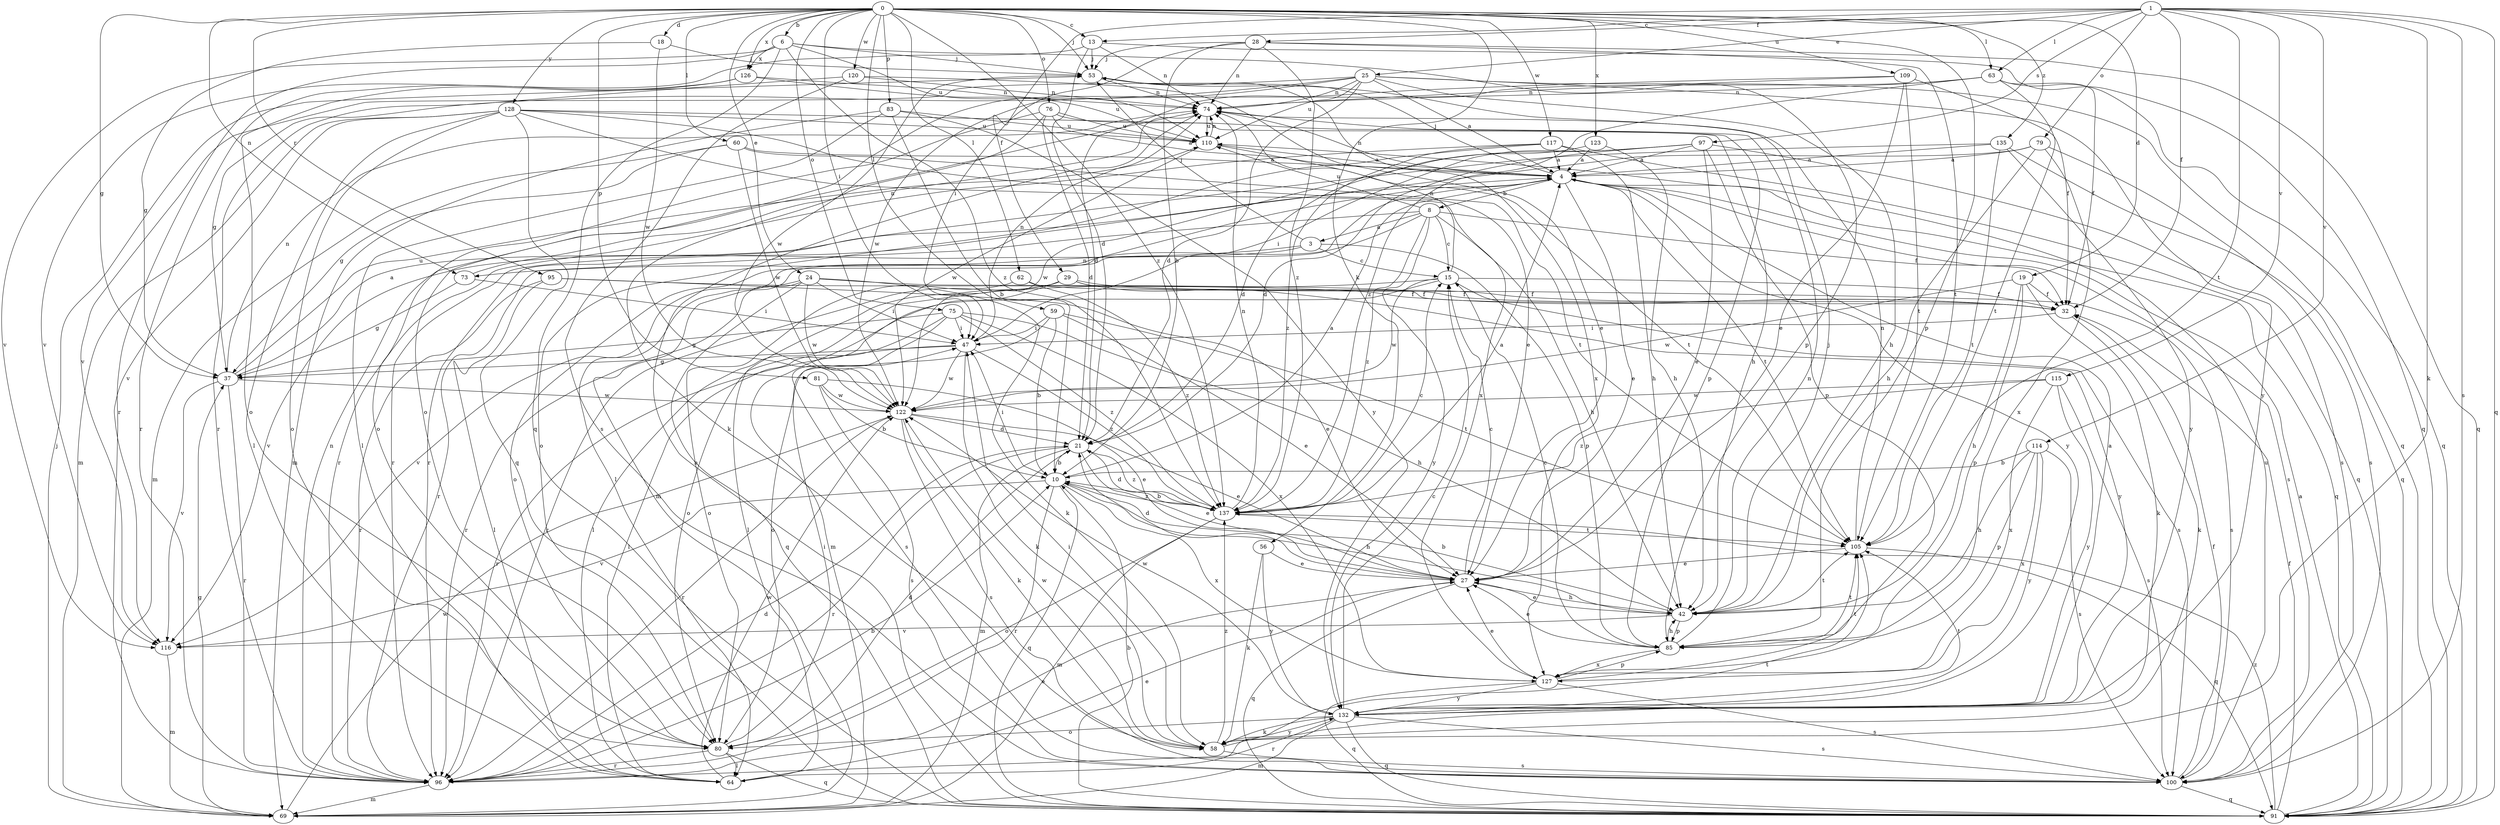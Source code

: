 strict digraph  {
0;
1;
3;
4;
6;
8;
10;
13;
15;
18;
19;
21;
24;
25;
27;
28;
29;
32;
37;
42;
47;
53;
56;
58;
59;
60;
62;
63;
64;
69;
73;
74;
75;
76;
79;
80;
81;
83;
85;
91;
95;
96;
97;
100;
105;
109;
110;
114;
115;
116;
117;
120;
122;
123;
126;
127;
128;
132;
135;
137;
0 -> 6  [label=b];
0 -> 13  [label=c];
0 -> 18  [label=d];
0 -> 19  [label=d];
0 -> 24  [label=e];
0 -> 37  [label=g];
0 -> 47  [label=i];
0 -> 53  [label=j];
0 -> 56  [label=k];
0 -> 59  [label=l];
0 -> 60  [label=l];
0 -> 62  [label=l];
0 -> 63  [label=l];
0 -> 73  [label=n];
0 -> 75  [label=o];
0 -> 76  [label=o];
0 -> 81  [label=p];
0 -> 83  [label=p];
0 -> 85  [label=p];
0 -> 95  [label=r];
0 -> 109  [label=u];
0 -> 117  [label=w];
0 -> 120  [label=w];
0 -> 123  [label=x];
0 -> 126  [label=x];
0 -> 128  [label=y];
0 -> 135  [label=z];
0 -> 137  [label=z];
1 -> 13  [label=c];
1 -> 25  [label=e];
1 -> 28  [label=f];
1 -> 29  [label=f];
1 -> 32  [label=f];
1 -> 58  [label=k];
1 -> 63  [label=l];
1 -> 79  [label=o];
1 -> 91  [label=q];
1 -> 97  [label=s];
1 -> 100  [label=s];
1 -> 105  [label=t];
1 -> 114  [label=v];
1 -> 115  [label=v];
3 -> 15  [label=c];
3 -> 53  [label=j];
3 -> 73  [label=n];
3 -> 85  [label=p];
3 -> 116  [label=v];
4 -> 8  [label=b];
4 -> 27  [label=e];
4 -> 53  [label=j];
4 -> 64  [label=l];
4 -> 69  [label=m];
4 -> 74  [label=n];
4 -> 91  [label=q];
4 -> 100  [label=s];
4 -> 105  [label=t];
4 -> 132  [label=y];
6 -> 53  [label=j];
6 -> 85  [label=p];
6 -> 91  [label=q];
6 -> 96  [label=r];
6 -> 110  [label=u];
6 -> 116  [label=v];
6 -> 126  [label=x];
6 -> 137  [label=z];
8 -> 3  [label=a];
8 -> 15  [label=c];
8 -> 32  [label=f];
8 -> 42  [label=h];
8 -> 80  [label=o];
8 -> 96  [label=r];
8 -> 110  [label=u];
8 -> 132  [label=y];
8 -> 137  [label=z];
10 -> 4  [label=a];
10 -> 42  [label=h];
10 -> 47  [label=i];
10 -> 91  [label=q];
10 -> 96  [label=r];
10 -> 116  [label=v];
10 -> 127  [label=x];
10 -> 137  [label=z];
13 -> 21  [label=d];
13 -> 53  [label=j];
13 -> 74  [label=n];
13 -> 91  [label=q];
13 -> 116  [label=v];
15 -> 32  [label=f];
15 -> 64  [label=l];
15 -> 74  [label=n];
15 -> 80  [label=o];
15 -> 100  [label=s];
15 -> 122  [label=w];
18 -> 37  [label=g];
18 -> 53  [label=j];
18 -> 122  [label=w];
19 -> 32  [label=f];
19 -> 42  [label=h];
19 -> 58  [label=k];
19 -> 85  [label=p];
19 -> 122  [label=w];
21 -> 10  [label=b];
21 -> 27  [label=e];
21 -> 69  [label=m];
21 -> 96  [label=r];
21 -> 137  [label=z];
24 -> 32  [label=f];
24 -> 47  [label=i];
24 -> 58  [label=k];
24 -> 91  [label=q];
24 -> 96  [label=r];
24 -> 116  [label=v];
24 -> 122  [label=w];
25 -> 4  [label=a];
25 -> 21  [label=d];
25 -> 37  [label=g];
25 -> 42  [label=h];
25 -> 74  [label=n];
25 -> 80  [label=o];
25 -> 91  [label=q];
25 -> 110  [label=u];
25 -> 116  [label=v];
25 -> 132  [label=y];
27 -> 15  [label=c];
27 -> 21  [label=d];
27 -> 42  [label=h];
27 -> 91  [label=q];
28 -> 10  [label=b];
28 -> 47  [label=i];
28 -> 53  [label=j];
28 -> 74  [label=n];
28 -> 91  [label=q];
28 -> 105  [label=t];
28 -> 137  [label=z];
29 -> 32  [label=f];
29 -> 64  [label=l];
29 -> 69  [label=m];
29 -> 96  [label=r];
29 -> 100  [label=s];
29 -> 132  [label=y];
32 -> 47  [label=i];
32 -> 58  [label=k];
37 -> 4  [label=a];
37 -> 74  [label=n];
37 -> 96  [label=r];
37 -> 110  [label=u];
37 -> 116  [label=v];
37 -> 122  [label=w];
42 -> 10  [label=b];
42 -> 27  [label=e];
42 -> 53  [label=j];
42 -> 85  [label=p];
42 -> 105  [label=t];
42 -> 116  [label=v];
47 -> 37  [label=g];
47 -> 58  [label=k];
47 -> 74  [label=n];
47 -> 96  [label=r];
47 -> 122  [label=w];
47 -> 137  [label=z];
53 -> 74  [label=n];
53 -> 122  [label=w];
53 -> 127  [label=x];
56 -> 27  [label=e];
56 -> 58  [label=k];
56 -> 132  [label=y];
58 -> 47  [label=i];
58 -> 100  [label=s];
58 -> 122  [label=w];
58 -> 132  [label=y];
58 -> 137  [label=z];
59 -> 10  [label=b];
59 -> 27  [label=e];
59 -> 47  [label=i];
59 -> 80  [label=o];
59 -> 105  [label=t];
60 -> 4  [label=a];
60 -> 37  [label=g];
60 -> 69  [label=m];
60 -> 105  [label=t];
60 -> 122  [label=w];
62 -> 32  [label=f];
62 -> 80  [label=o];
62 -> 137  [label=z];
63 -> 32  [label=f];
63 -> 74  [label=n];
63 -> 91  [label=q];
63 -> 105  [label=t];
63 -> 122  [label=w];
63 -> 137  [label=z];
64 -> 27  [label=e];
64 -> 105  [label=t];
64 -> 122  [label=w];
69 -> 37  [label=g];
69 -> 53  [label=j];
69 -> 122  [label=w];
73 -> 37  [label=g];
73 -> 47  [label=i];
73 -> 74  [label=n];
74 -> 110  [label=u];
75 -> 37  [label=g];
75 -> 42  [label=h];
75 -> 47  [label=i];
75 -> 64  [label=l];
75 -> 100  [label=s];
75 -> 127  [label=x];
75 -> 137  [label=z];
76 -> 4  [label=a];
76 -> 21  [label=d];
76 -> 58  [label=k];
76 -> 80  [label=o];
76 -> 85  [label=p];
76 -> 110  [label=u];
79 -> 4  [label=a];
79 -> 42  [label=h];
79 -> 96  [label=r];
79 -> 100  [label=s];
79 -> 127  [label=x];
80 -> 21  [label=d];
80 -> 47  [label=i];
80 -> 64  [label=l];
80 -> 91  [label=q];
80 -> 96  [label=r];
81 -> 10  [label=b];
81 -> 27  [label=e];
81 -> 100  [label=s];
81 -> 122  [label=w];
83 -> 10  [label=b];
83 -> 64  [label=l];
83 -> 69  [label=m];
83 -> 110  [label=u];
83 -> 132  [label=y];
85 -> 15  [label=c];
85 -> 27  [label=e];
85 -> 42  [label=h];
85 -> 74  [label=n];
85 -> 105  [label=t];
85 -> 127  [label=x];
91 -> 4  [label=a];
91 -> 10  [label=b];
91 -> 32  [label=f];
91 -> 74  [label=n];
91 -> 137  [label=z];
95 -> 27  [label=e];
95 -> 32  [label=f];
95 -> 64  [label=l];
95 -> 96  [label=r];
96 -> 10  [label=b];
96 -> 21  [label=d];
96 -> 27  [label=e];
96 -> 69  [label=m];
96 -> 74  [label=n];
97 -> 4  [label=a];
97 -> 21  [label=d];
97 -> 27  [label=e];
97 -> 47  [label=i];
97 -> 85  [label=p];
97 -> 100  [label=s];
97 -> 122  [label=w];
100 -> 32  [label=f];
100 -> 91  [label=q];
100 -> 110  [label=u];
105 -> 27  [label=e];
105 -> 74  [label=n];
105 -> 91  [label=q];
109 -> 21  [label=d];
109 -> 27  [label=e];
109 -> 32  [label=f];
109 -> 74  [label=n];
109 -> 105  [label=t];
110 -> 4  [label=a];
110 -> 74  [label=n];
110 -> 105  [label=t];
110 -> 122  [label=w];
114 -> 10  [label=b];
114 -> 42  [label=h];
114 -> 85  [label=p];
114 -> 100  [label=s];
114 -> 127  [label=x];
114 -> 132  [label=y];
115 -> 100  [label=s];
115 -> 122  [label=w];
115 -> 127  [label=x];
115 -> 132  [label=y];
115 -> 137  [label=z];
116 -> 69  [label=m];
117 -> 4  [label=a];
117 -> 42  [label=h];
117 -> 80  [label=o];
117 -> 91  [label=q];
117 -> 96  [label=r];
117 -> 137  [label=z];
120 -> 27  [label=e];
120 -> 74  [label=n];
120 -> 96  [label=r];
120 -> 100  [label=s];
122 -> 21  [label=d];
122 -> 27  [label=e];
122 -> 58  [label=k];
122 -> 96  [label=r];
122 -> 100  [label=s];
123 -> 4  [label=a];
123 -> 21  [label=d];
123 -> 42  [label=h];
126 -> 74  [label=n];
126 -> 80  [label=o];
126 -> 96  [label=r];
126 -> 110  [label=u];
127 -> 27  [label=e];
127 -> 85  [label=p];
127 -> 91  [label=q];
127 -> 100  [label=s];
127 -> 105  [label=t];
127 -> 132  [label=y];
128 -> 27  [label=e];
128 -> 42  [label=h];
128 -> 64  [label=l];
128 -> 69  [label=m];
128 -> 80  [label=o];
128 -> 91  [label=q];
128 -> 110  [label=u];
128 -> 116  [label=v];
128 -> 127  [label=x];
132 -> 4  [label=a];
132 -> 15  [label=c];
132 -> 58  [label=k];
132 -> 69  [label=m];
132 -> 80  [label=o];
132 -> 91  [label=q];
132 -> 96  [label=r];
132 -> 100  [label=s];
132 -> 105  [label=t];
132 -> 122  [label=w];
135 -> 4  [label=a];
135 -> 91  [label=q];
135 -> 96  [label=r];
135 -> 105  [label=t];
135 -> 132  [label=y];
137 -> 4  [label=a];
137 -> 10  [label=b];
137 -> 15  [label=c];
137 -> 21  [label=d];
137 -> 69  [label=m];
137 -> 74  [label=n];
137 -> 80  [label=o];
137 -> 105  [label=t];
}
